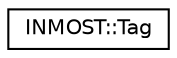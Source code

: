 digraph "Graphical Class Hierarchy"
{
  edge [fontname="Helvetica",fontsize="10",labelfontname="Helvetica",labelfontsize="10"];
  node [fontname="Helvetica",fontsize="10",shape=record];
  rankdir="LR";
  Node1 [label="INMOST::Tag",height=0.2,width=0.4,color="black", fillcolor="white", style="filled",URL="$classINMOST_1_1Tag.html"];
}
